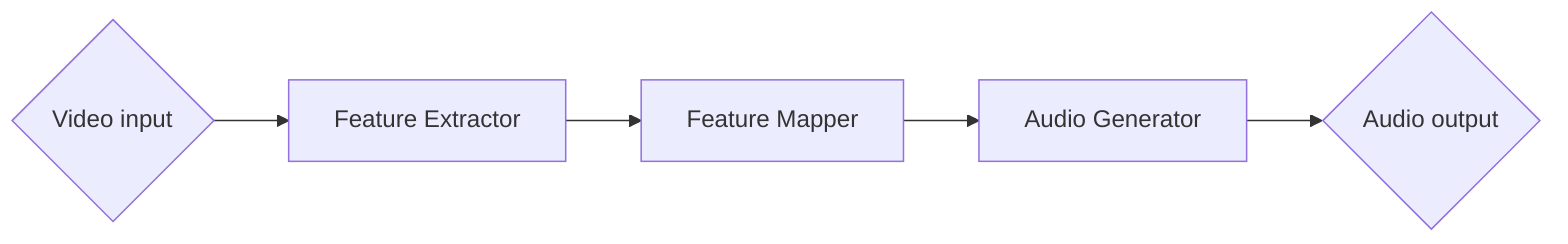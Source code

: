 graph LR
    A{Video input} --> B[Feature Extractor]
    B--> D[Feature Mapper]
    D--> E[Audio Generator]
    E--> F{Audio output}